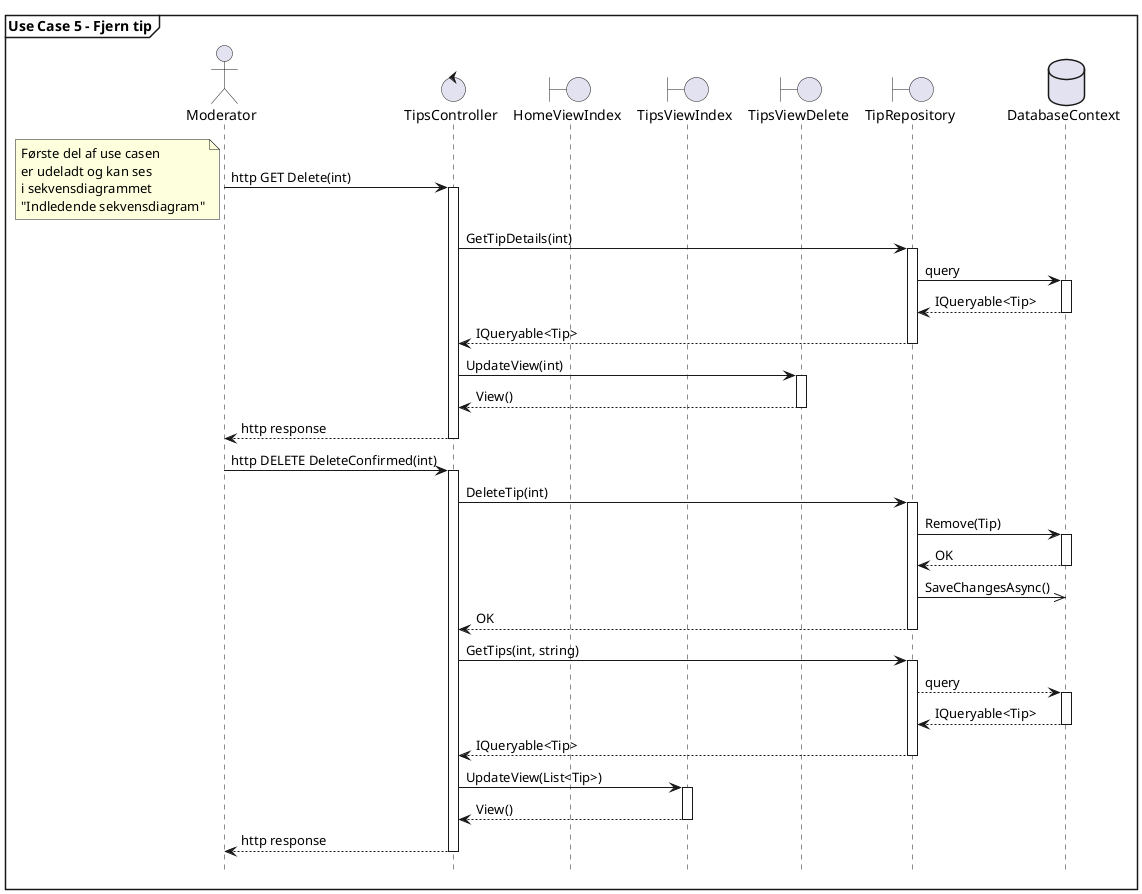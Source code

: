 @startuml

mainframe **Use Case 5 - Fjern tip**

actor       Moderator       as mod
control       TipsController       as tipscont
boundary       HomeViewIndex       as homeindex
boundary       TipsViewIndex       as tipsindex
boundary       TipsViewDelete       as tipsdelete
boundary       TipRepository       as tipsrepo
database       DatabaseContext       as db


mod -> tipscont: http GET Delete(int)

note left
Første del af use casen
er udeladt og kan ses
i sekvensdiagrammet
"Indledende sekvensdiagram"
end note

Activate tipscont
tipscont -> tipsrepo: GetTipDetails(int)

Activate tipsrepo
tipsrepo -> db: query

Activate db
db --> tipsrepo: IQueryable<Tip>
Deactivate db

tipsrepo --> tipscont: IQueryable<Tip>
Deactivate tipsrepo

tipscont -> tipsdelete: UpdateView(int)

Activate tipsdelete
tipsdelete --> tipscont: View()
Deactivate tipsdelete

tipscont --> mod: http response
Deactivate tipscont

mod -> tipscont: http DELETE DeleteConfirmed(int)

Activate tipscont
tipscont -> tipsrepo: DeleteTip(int)

Activate tipsrepo
tipsrepo -> db: Remove(Tip)

Activate db
db --> tipsrepo: OK
Deactivate db

tipsrepo ->> db: SaveChangesAsync()

tipsrepo --> tipscont: OK
Deactivate tipsrepo

tipscont -> tipsrepo: GetTips(int, string)

Activate tipsrepo
tipsrepo --> db: query

Activate db
db --> tipsrepo: IQueryable<Tip>
Deactivate db

tipsrepo --> tipscont: IQueryable<Tip>
Deactivate tipsrepo

tipscont -> tipsindex: UpdateView(List<Tip>)

Activate tipsindex
tipsindex --> tipscont: View()
Deactivate tipsindex

tipscont --> mod: http response
Deactivate tipscont


hide footbox
@enduml
